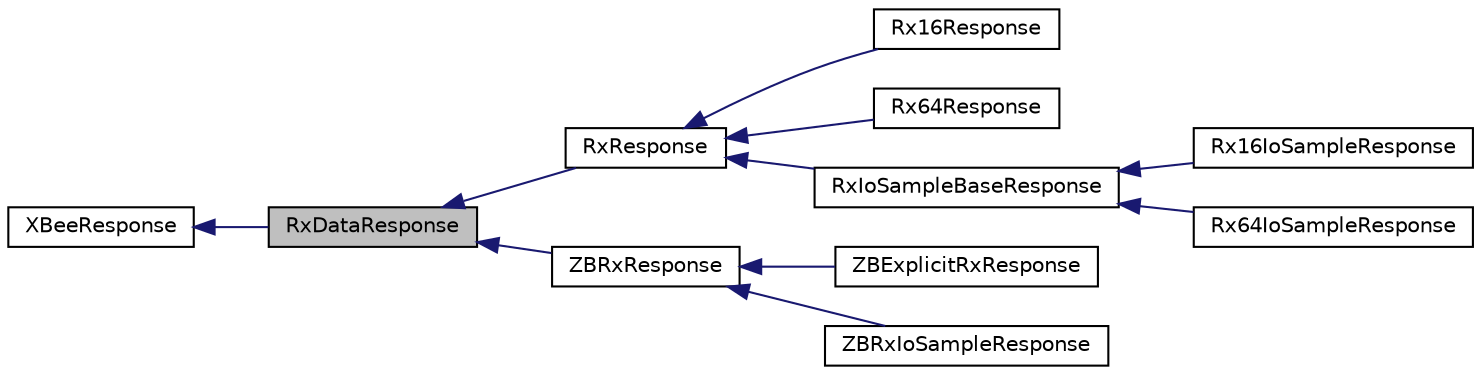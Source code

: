 digraph "RxDataResponse"
{
  edge [fontname="Helvetica",fontsize="10",labelfontname="Helvetica",labelfontsize="10"];
  node [fontname="Helvetica",fontsize="10",shape=record];
  rankdir="LR";
  Node0 [label="RxDataResponse",height=0.2,width=0.4,color="black", fillcolor="grey75", style="filled", fontcolor="black"];
  Node1 -> Node0 [dir="back",color="midnightblue",fontsize="10",style="solid",fontname="Helvetica"];
  Node1 [label="XBeeResponse",height=0.2,width=0.4,color="black", fillcolor="white", style="filled",URL="$class_x_bee_response.html"];
  Node0 -> Node2 [dir="back",color="midnightblue",fontsize="10",style="solid",fontname="Helvetica"];
  Node2 [label="RxResponse",height=0.2,width=0.4,color="black", fillcolor="white", style="filled",URL="$class_rx_response.html"];
  Node2 -> Node3 [dir="back",color="midnightblue",fontsize="10",style="solid",fontname="Helvetica"];
  Node3 [label="Rx16Response",height=0.2,width=0.4,color="black", fillcolor="white", style="filled",URL="$class_rx16_response.html"];
  Node2 -> Node4 [dir="back",color="midnightblue",fontsize="10",style="solid",fontname="Helvetica"];
  Node4 [label="Rx64Response",height=0.2,width=0.4,color="black", fillcolor="white", style="filled",URL="$class_rx64_response.html"];
  Node2 -> Node5 [dir="back",color="midnightblue",fontsize="10",style="solid",fontname="Helvetica"];
  Node5 [label="RxIoSampleBaseResponse",height=0.2,width=0.4,color="black", fillcolor="white", style="filled",URL="$class_rx_io_sample_base_response.html"];
  Node5 -> Node6 [dir="back",color="midnightblue",fontsize="10",style="solid",fontname="Helvetica"];
  Node6 [label="Rx16IoSampleResponse",height=0.2,width=0.4,color="black", fillcolor="white", style="filled",URL="$class_rx16_io_sample_response.html"];
  Node5 -> Node7 [dir="back",color="midnightblue",fontsize="10",style="solid",fontname="Helvetica"];
  Node7 [label="Rx64IoSampleResponse",height=0.2,width=0.4,color="black", fillcolor="white", style="filled",URL="$class_rx64_io_sample_response.html"];
  Node0 -> Node8 [dir="back",color="midnightblue",fontsize="10",style="solid",fontname="Helvetica"];
  Node8 [label="ZBRxResponse",height=0.2,width=0.4,color="black", fillcolor="white", style="filled",URL="$class_z_b_rx_response.html"];
  Node8 -> Node9 [dir="back",color="midnightblue",fontsize="10",style="solid",fontname="Helvetica"];
  Node9 [label="ZBExplicitRxResponse",height=0.2,width=0.4,color="black", fillcolor="white", style="filled",URL="$class_z_b_explicit_rx_response.html"];
  Node8 -> Node10 [dir="back",color="midnightblue",fontsize="10",style="solid",fontname="Helvetica"];
  Node10 [label="ZBRxIoSampleResponse",height=0.2,width=0.4,color="black", fillcolor="white", style="filled",URL="$class_z_b_rx_io_sample_response.html"];
}
